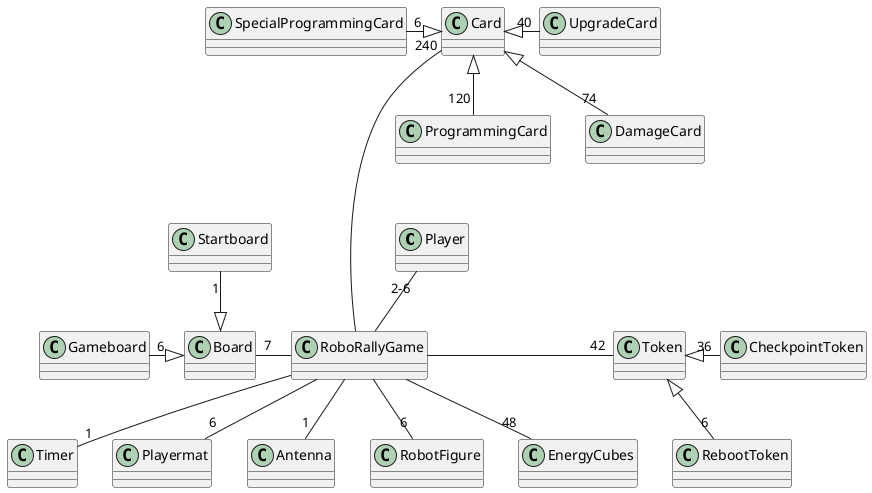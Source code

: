 @startuml
class Player
class Gameboard
class ProgrammingCard
class Startboard
class EnergyCubes
class Timer
class UpgradeCard
class DamageCard
class Playermat
class Card
class Token
class RebootToken
class CheckpointToken
class SpecialProgrammingCard
class Antenna
class RobotFigure
class RoboRallyGame
class Board


Card "240" ---- RoboRallyGame
RoboRallyGame -- "1" Timer
Player "2-6" -- RoboRallyGame
RoboRallyGame -- "48" EnergyCubes
RoboRallyGame  -- "6" Playermat
RoboRallyGame - "42" Token
RoboRallyGame -- "1" Antenna
RoboRallyGame -- "6" RobotFigure
Board "7" - RoboRallyGame
Card <|-- "120" ProgrammingCard
SpecialProgrammingCard "6" -|> Card
Card <|-- "74" DamageCard
Card <|- "40" UpgradeCard
Token <|-- "6" RebootToken
Token <|- "36" CheckpointToken
Gameboard "6" -|> Board
Startboard "1" --|> Board



@enduml
